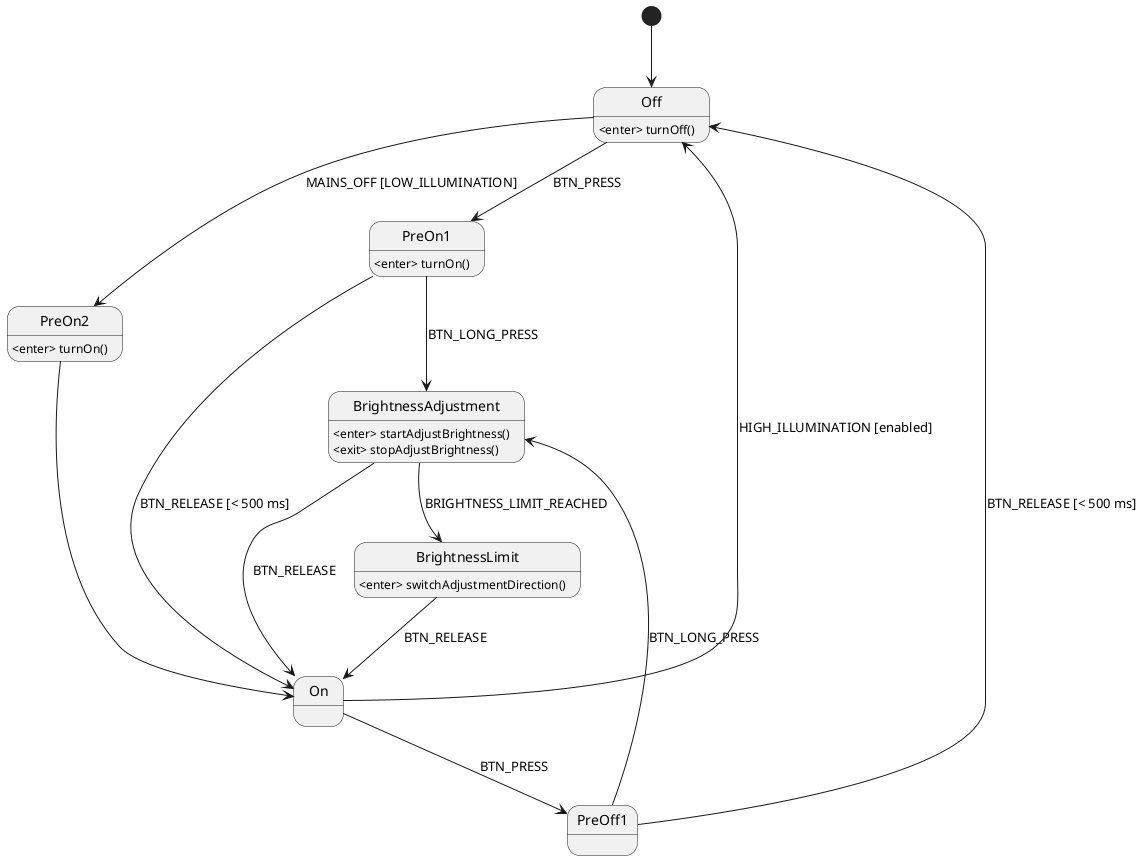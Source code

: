 @startuml

' class FsmHandler {
'     -- public --
'     + void turnOn()
'     + void turnOff()
'     + void setCpuIdle()
'     + void goToSleep()
'     + void startAdjustBrightness()
'     + void stopAdjustBrightness()
'     + void switchAdjustmentDirection()
'     + void startMeasureIllumination()
'     + void stopMeasureIllumination()
'     + void getIlluminationState()
'     + void startRFListening()
'     + void stopRFListening()
' }

' enum FsmEvents {
'     BTN_PRESS,
'     BTN_RELEASE,
'     BTN_LONG_PRESS,
'     MAINS_ON,
'     MAINS_OFF,
'     LOW_ILLUMINATION,
'     HIGH_ILLUMINATION,
'     WDT_INTERRUPT,
'     RF_PACKET_RECEIVED,
'     RF_TIMEOUT,
'     BRIGHTNESS_LIMIT_REACHED
' }

[*] --> Off
Off: <enter> turnOff()
Off --> PreOn1 : BTN_PRESS
PreOn1: <enter> turnOn()
PreOn1 --> BrightnessAdjustment : BTN_LONG_PRESS
PreOn1 --> On : BTN_RELEASE [< 500 ms]
BrightnessAdjustment: <enter> startAdjustBrightness()
BrightnessAdjustment: <exit> stopAdjustBrightness()
BrightnessAdjustment --> On : BTN_RELEASE
BrightnessAdjustment --> BrightnessLimit : BRIGHTNESS_LIMIT_REACHED
BrightnessLimit: <enter> switchAdjustmentDirection()
BrightnessLimit --> On : BTN_RELEASE
On --> PreOff1 : BTN_PRESS
PreOff1 --> Off : BTN_RELEASE [< 500 ms]
PreOff1 --> BrightnessAdjustment: BTN_LONG_PRESS
Off --> PreOn2 : MAINS_OFF [LOW_ILLUMINATION]
PreOn2: <enter> turnOn()
PreOn2 --> On
On --> Off : HIGH_ILLUMINATION [enabled]

@enduml